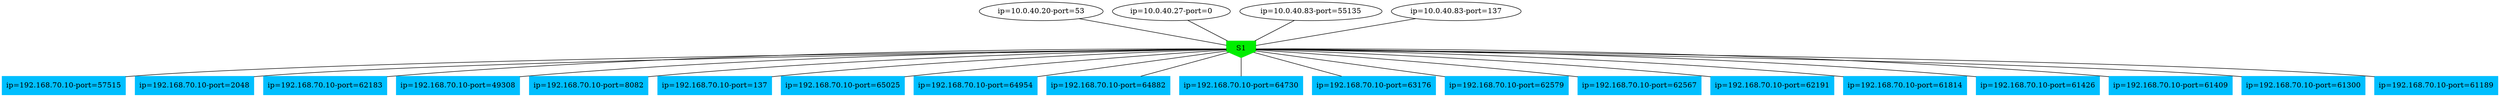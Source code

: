 graph {
	"ip=10.0.40.20-port=53" [label="ip=10.0.40.20-port=53"]
	"ip=10.0.40.27-port=0" [label="ip=10.0.40.27-port=0"]
	"ip=10.0.40.83-port=55135" [label="ip=10.0.40.83-port=55135"]
	"ip=10.0.40.83-port=137" [label="ip=10.0.40.83-port=137"]
	S1 [label=S1 color=green2 shape=invhouse style=filled]
	"ip=192.168.70.10-port=57515" [label="ip=192.168.70.10-port=57515" color=deepskyblue shape=box style=filled]
	"ip=192.168.70.10-port=2048" [label="ip=192.168.70.10-port=2048" color=deepskyblue shape=box style=filled]
	"ip=192.168.70.10-port=62183" [label="ip=192.168.70.10-port=62183" color=deepskyblue shape=box style=filled]
	"ip=192.168.70.10-port=49308" [label="ip=192.168.70.10-port=49308" color=deepskyblue shape=box style=filled]
	"ip=192.168.70.10-port=8082" [label="ip=192.168.70.10-port=8082" color=deepskyblue shape=box style=filled]
	"ip=192.168.70.10-port=137" [label="ip=192.168.70.10-port=137" color=deepskyblue shape=box style=filled]
	"ip=192.168.70.10-port=65025" [label="ip=192.168.70.10-port=65025" color=deepskyblue shape=box style=filled]
	"ip=192.168.70.10-port=64954" [label="ip=192.168.70.10-port=64954" color=deepskyblue shape=box style=filled]
	"ip=192.168.70.10-port=64882" [label="ip=192.168.70.10-port=64882" color=deepskyblue shape=box style=filled]
	"ip=192.168.70.10-port=64730" [label="ip=192.168.70.10-port=64730" color=deepskyblue shape=box style=filled]
	"ip=192.168.70.10-port=63176" [label="ip=192.168.70.10-port=63176" color=deepskyblue shape=box style=filled]
	"ip=192.168.70.10-port=62579" [label="ip=192.168.70.10-port=62579" color=deepskyblue shape=box style=filled]
	"ip=192.168.70.10-port=62567" [label="ip=192.168.70.10-port=62567" color=deepskyblue shape=box style=filled]
	"ip=192.168.70.10-port=62191" [label="ip=192.168.70.10-port=62191" color=deepskyblue shape=box style=filled]
	"ip=192.168.70.10-port=61814" [label="ip=192.168.70.10-port=61814" color=deepskyblue shape=box style=filled]
	"ip=192.168.70.10-port=61426" [label="ip=192.168.70.10-port=61426" color=deepskyblue shape=box style=filled]
	"ip=192.168.70.10-port=61409" [label="ip=192.168.70.10-port=61409" color=deepskyblue shape=box style=filled]
	"ip=192.168.70.10-port=61300" [label="ip=192.168.70.10-port=61300" color=deepskyblue shape=box style=filled]
	"ip=192.168.70.10-port=61189" [label="ip=192.168.70.10-port=61189" color=deepskyblue shape=box style=filled]
	"ip=10.0.40.20-port=53" -- S1 [arrowhead=vee]
	"ip=10.0.40.27-port=0" -- S1 [arrowhead=vee]
	"ip=10.0.40.83-port=55135" -- S1 [arrowhead=vee]
	"ip=10.0.40.83-port=137" -- S1 [arrowhead=vee]
	S1 -- "ip=192.168.70.10-port=57515" [arrowhead=vee]
	S1 -- "ip=192.168.70.10-port=2048" [arrowhead=vee]
	S1 -- "ip=192.168.70.10-port=62183" [arrowhead=vee]
	S1 -- "ip=192.168.70.10-port=49308" [arrowhead=vee]
	S1 -- "ip=192.168.70.10-port=8082" [arrowhead=vee]
	S1 -- "ip=192.168.70.10-port=137" [arrowhead=vee]
	S1 -- "ip=192.168.70.10-port=65025" [arrowhead=vee]
	S1 -- "ip=192.168.70.10-port=64954" [arrowhead=vee]
	S1 -- "ip=192.168.70.10-port=64882" [arrowhead=vee]
	S1 -- "ip=192.168.70.10-port=64730" [arrowhead=vee]
	S1 -- "ip=192.168.70.10-port=63176" [arrowhead=vee]
	S1 -- "ip=192.168.70.10-port=62579" [arrowhead=vee]
	S1 -- "ip=192.168.70.10-port=62567" [arrowhead=vee]
	S1 -- "ip=192.168.70.10-port=62191" [arrowhead=vee]
	S1 -- "ip=192.168.70.10-port=61814" [arrowhead=vee]
	S1 -- "ip=192.168.70.10-port=61426" [arrowhead=vee]
	S1 -- "ip=192.168.70.10-port=61409" [arrowhead=vee]
	S1 -- "ip=192.168.70.10-port=61300" [arrowhead=vee]
	S1 -- "ip=192.168.70.10-port=61189" [arrowhead=vee]
}
